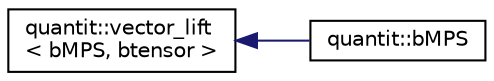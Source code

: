 digraph "Graphical Class Hierarchy"
{
 // LATEX_PDF_SIZE
  edge [fontname="Helvetica",fontsize="10",labelfontname="Helvetica",labelfontsize="10"];
  node [fontname="Helvetica",fontsize="10",shape=record];
  rankdir="LR";
  Node0 [label="quantit::vector_lift\l\< bMPS, btensor \>",height=0.2,width=0.4,color="black", fillcolor="white", style="filled",URL="$classquantit_1_1vector__lift.html",tooltip=" "];
  Node0 -> Node1 [dir="back",color="midnightblue",fontsize="10",style="solid",fontname="Helvetica"];
  Node1 [label="quantit::bMPS",height=0.2,width=0.4,color="black", fillcolor="white", style="filled",URL="$classquantit_1_1bMPS.html",tooltip="Class for the matrix product state. A tensor train of rank three tensors, with an orthogonality cente..."];
}
